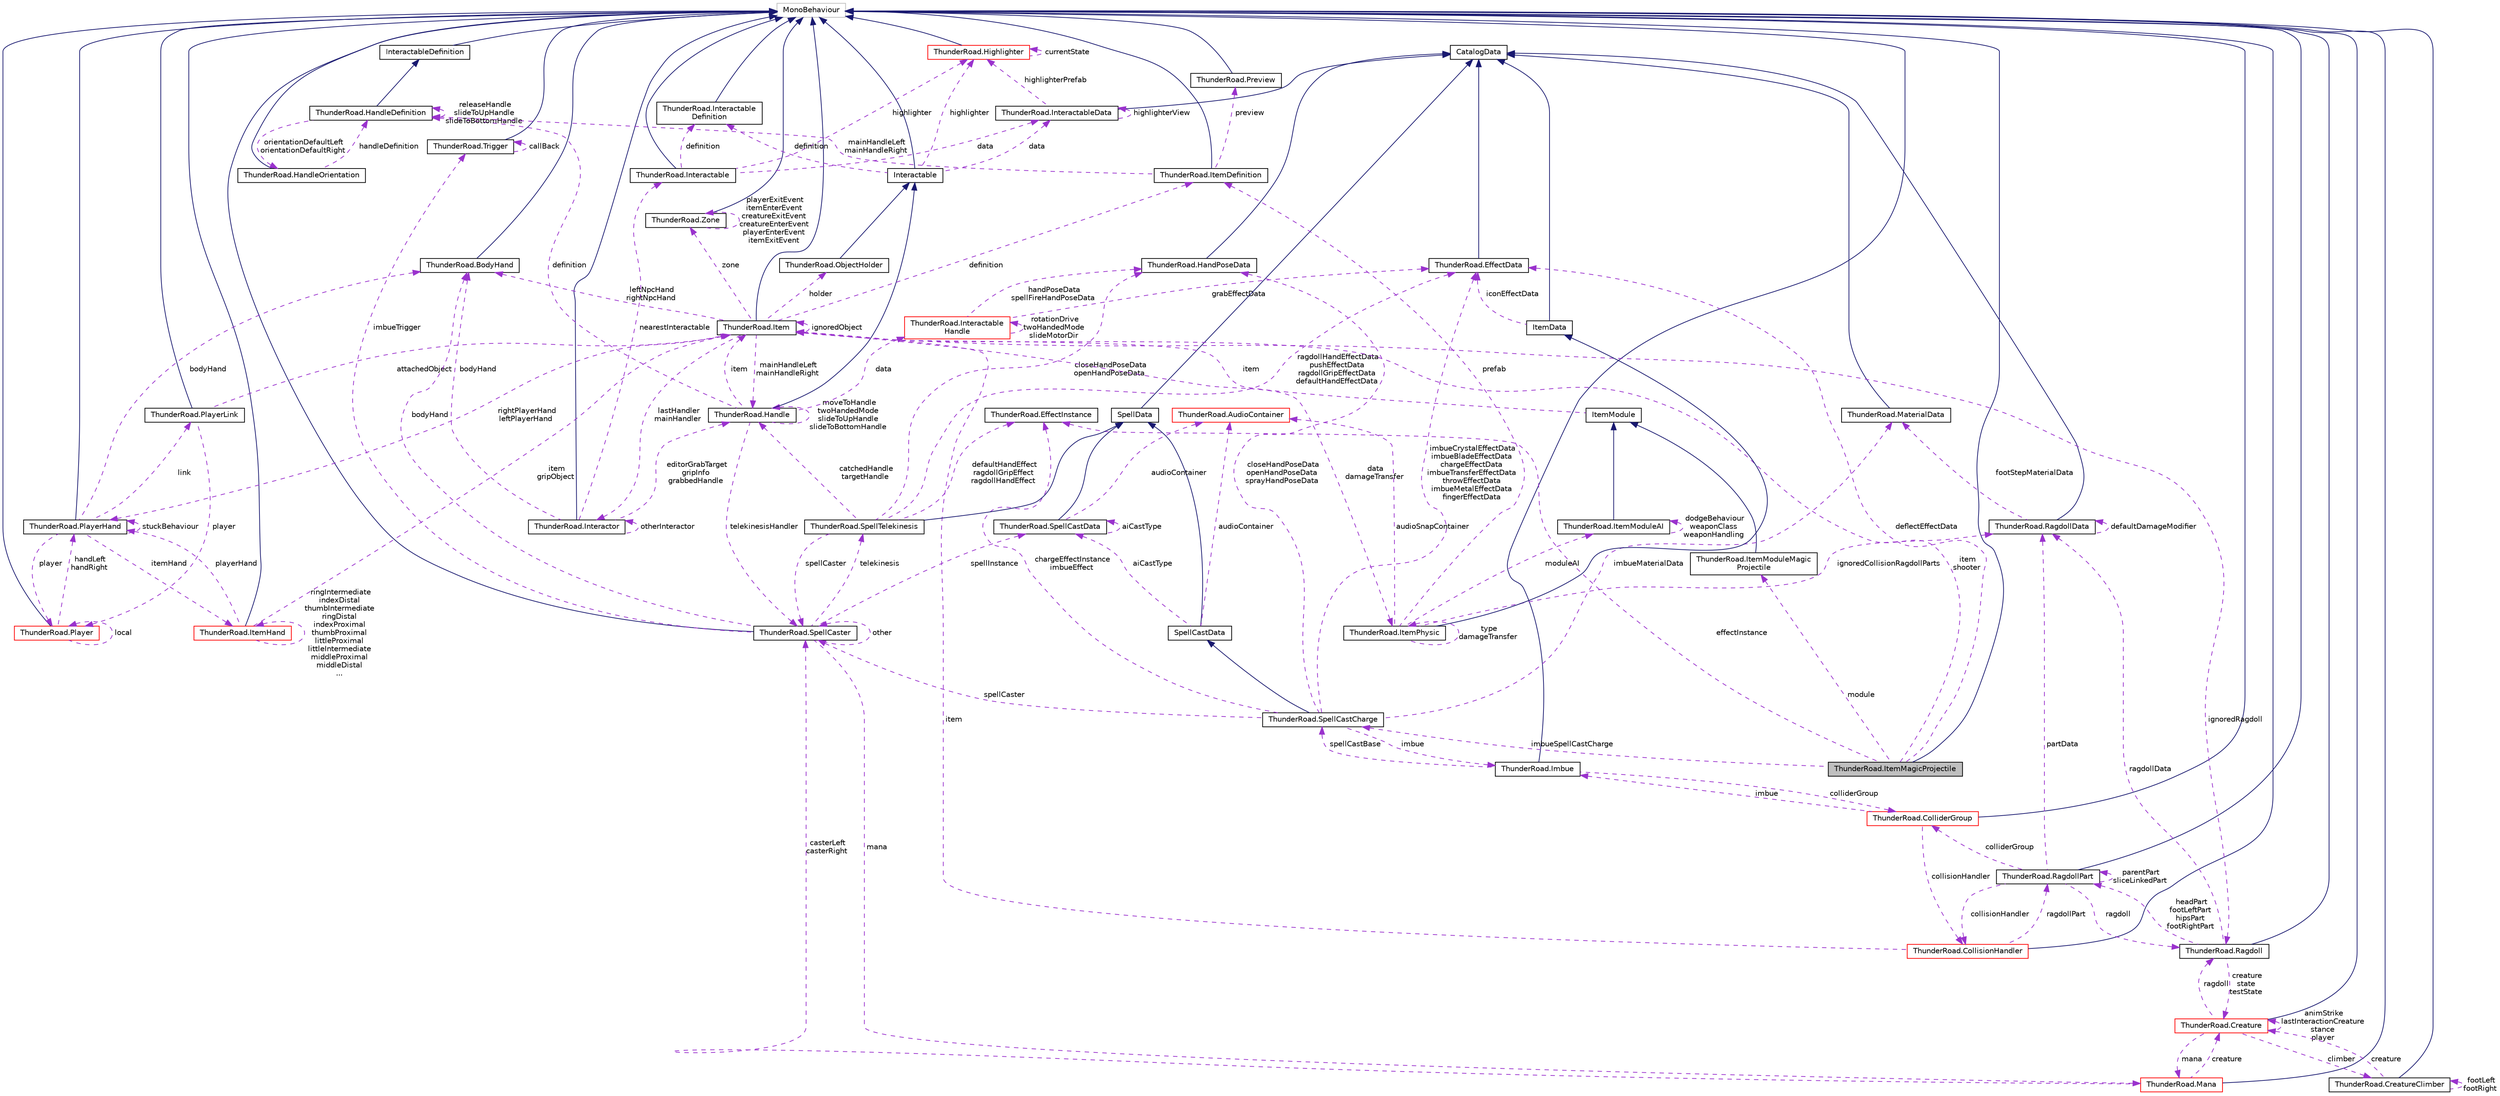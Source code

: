 digraph "ThunderRoad.ItemMagicProjectile"
{
 // LATEX_PDF_SIZE
  edge [fontname="Helvetica",fontsize="10",labelfontname="Helvetica",labelfontsize="10"];
  node [fontname="Helvetica",fontsize="10",shape=record];
  Node1 [label="ThunderRoad.ItemMagicProjectile",height=0.2,width=0.4,color="black", fillcolor="grey75", style="filled", fontcolor="black",tooltip="Class ItemMagicProjectile. Implements the UnityEngine.MonoBehaviour"];
  Node2 -> Node1 [dir="back",color="midnightblue",fontsize="10",style="solid",fontname="Helvetica"];
  Node2 [label="MonoBehaviour",height=0.2,width=0.4,color="grey75", fillcolor="white", style="filled",tooltip=" "];
  Node3 -> Node1 [dir="back",color="darkorchid3",fontsize="10",style="dashed",label=" deflectEffectData" ,fontname="Helvetica"];
  Node3 [label="ThunderRoad.EffectData",height=0.2,width=0.4,color="black", fillcolor="white", style="filled",URL="$class_thunder_road_1_1_effect_data.html",tooltip="Class EffectData. Implements the ThunderRoad.CatalogData"];
  Node4 -> Node3 [dir="back",color="midnightblue",fontsize="10",style="solid",fontname="Helvetica"];
  Node4 [label="CatalogData",height=0.2,width=0.4,color="black", fillcolor="white", style="filled",URL="$class_thunder_road_1_1_catalog_data.html",tooltip="Class CatalogData."];
  Node5 -> Node1 [dir="back",color="darkorchid3",fontsize="10",style="dashed",label=" effectInstance" ,fontname="Helvetica"];
  Node5 [label="ThunderRoad.EffectInstance",height=0.2,width=0.4,color="black", fillcolor="white", style="filled",URL="$class_thunder_road_1_1_effect_instance.html",tooltip="Class EffectInstance."];
  Node6 -> Node1 [dir="back",color="darkorchid3",fontsize="10",style="dashed",label=" module" ,fontname="Helvetica"];
  Node6 [label="ThunderRoad.ItemModuleMagic\lProjectile",height=0.2,width=0.4,color="black", fillcolor="white", style="filled",URL="$class_thunder_road_1_1_item_module_magic_projectile.html",tooltip="Class ItemModuleMagicProjectile. Implements the ThunderRoad.ItemModule"];
  Node7 -> Node6 [dir="back",color="midnightblue",fontsize="10",style="solid",fontname="Helvetica"];
  Node7 [label="ItemModule",height=0.2,width=0.4,color="black", fillcolor="white", style="filled",URL="$class_thunder_road_1_1_item_module.html",tooltip="Class ItemModule."];
  Node8 -> Node7 [dir="back",color="darkorchid3",fontsize="10",style="dashed",label=" item" ,fontname="Helvetica"];
  Node8 [label="ThunderRoad.Item",height=0.2,width=0.4,color="black", fillcolor="white", style="filled",URL="$class_thunder_road_1_1_item.html",tooltip="Class Item. Implements the UnityEngine.MonoBehaviour"];
  Node2 -> Node8 [dir="back",color="midnightblue",fontsize="10",style="solid",fontname="Helvetica"];
  Node9 -> Node8 [dir="back",color="darkorchid3",fontsize="10",style="dashed",label=" lastHandler\nmainHandler" ,fontname="Helvetica"];
  Node9 [label="ThunderRoad.Interactor",height=0.2,width=0.4,color="black", fillcolor="white", style="filled",URL="$class_thunder_road_1_1_interactor.html",tooltip="Class Interactor. Implements the UnityEngine.MonoBehaviour"];
  Node2 -> Node9 [dir="back",color="midnightblue",fontsize="10",style="solid",fontname="Helvetica"];
  Node9 -> Node9 [dir="back",color="darkorchid3",fontsize="10",style="dashed",label=" otherInteractor" ,fontname="Helvetica"];
  Node10 -> Node9 [dir="back",color="darkorchid3",fontsize="10",style="dashed",label=" editorGrabTarget\ngripInfo\ngrabbedHandle" ,fontname="Helvetica"];
  Node10 [label="ThunderRoad.Handle",height=0.2,width=0.4,color="black", fillcolor="white", style="filled",URL="$class_thunder_road_1_1_handle.html",tooltip="Class Handle. Implements the ThunderRoad.Interactable"];
  Node11 -> Node10 [dir="back",color="midnightblue",fontsize="10",style="solid",fontname="Helvetica"];
  Node11 [label="Interactable",height=0.2,width=0.4,color="black", fillcolor="white", style="filled",URL="$class_thunder_road_1_1_interactable.html",tooltip="Class Interactable. Implements the UnityEngine.MonoBehaviour"];
  Node2 -> Node11 [dir="back",color="midnightblue",fontsize="10",style="solid",fontname="Helvetica"];
  Node12 -> Node11 [dir="back",color="darkorchid3",fontsize="10",style="dashed",label=" highlighter" ,fontname="Helvetica"];
  Node12 [label="ThunderRoad.Highlighter",height=0.2,width=0.4,color="red", fillcolor="white", style="filled",URL="$class_thunder_road_1_1_highlighter.html",tooltip="Class Highlighter. Implements the UnityEngine.MonoBehaviour"];
  Node2 -> Node12 [dir="back",color="midnightblue",fontsize="10",style="solid",fontname="Helvetica"];
  Node12 -> Node12 [dir="back",color="darkorchid3",fontsize="10",style="dashed",label=" currentState" ,fontname="Helvetica"];
  Node15 -> Node11 [dir="back",color="darkorchid3",fontsize="10",style="dashed",label=" data" ,fontname="Helvetica"];
  Node15 [label="ThunderRoad.InteractableData",height=0.2,width=0.4,color="black", fillcolor="white", style="filled",URL="$class_thunder_road_1_1_interactable_data.html",tooltip="Class InteractableData. Implements the ThunderRoad.CatalogData"];
  Node4 -> Node15 [dir="back",color="midnightblue",fontsize="10",style="solid",fontname="Helvetica"];
  Node12 -> Node15 [dir="back",color="darkorchid3",fontsize="10",style="dashed",label=" highlighterPrefab" ,fontname="Helvetica"];
  Node15 -> Node15 [dir="back",color="darkorchid3",fontsize="10",style="dashed",label=" highlighterView" ,fontname="Helvetica"];
  Node16 -> Node11 [dir="back",color="darkorchid3",fontsize="10",style="dashed",label=" definition" ,fontname="Helvetica"];
  Node16 [label="ThunderRoad.Interactable\lDefinition",height=0.2,width=0.4,color="black", fillcolor="white", style="filled",URL="$class_thunder_road_1_1_interactable_definition.html",tooltip="Class InteractableDefinition. Implements the UnityEngine.MonoBehaviour"];
  Node2 -> Node16 [dir="back",color="midnightblue",fontsize="10",style="solid",fontname="Helvetica"];
  Node17 -> Node10 [dir="back",color="darkorchid3",fontsize="10",style="dashed",label=" definition" ,fontname="Helvetica"];
  Node17 [label="ThunderRoad.HandleDefinition",height=0.2,width=0.4,color="black", fillcolor="white", style="filled",URL="$class_thunder_road_1_1_handle_definition.html",tooltip="Class HandleDefinition. Implements the ThunderRoad.InteractableDefinition"];
  Node18 -> Node17 [dir="back",color="midnightblue",fontsize="10",style="solid",fontname="Helvetica"];
  Node18 [label="InteractableDefinition",height=0.2,width=0.4,color="black", fillcolor="white", style="filled",URL="$class_thunder_road_1_1_interactable_definition.html",tooltip="Class InteractableDefinition. Implements the UnityEngine.MonoBehaviour"];
  Node2 -> Node18 [dir="back",color="midnightblue",fontsize="10",style="solid",fontname="Helvetica"];
  Node19 -> Node17 [dir="back",color="darkorchid3",fontsize="10",style="dashed",label=" orientationDefaultLeft\norientationDefaultRight" ,fontname="Helvetica"];
  Node19 [label="ThunderRoad.HandleOrientation",height=0.2,width=0.4,color="black", fillcolor="white", style="filled",URL="$class_thunder_road_1_1_handle_orientation.html",tooltip="Class HandleOrientation. Implements the UnityEngine.MonoBehaviour"];
  Node2 -> Node19 [dir="back",color="midnightblue",fontsize="10",style="solid",fontname="Helvetica"];
  Node17 -> Node19 [dir="back",color="darkorchid3",fontsize="10",style="dashed",label=" handleDefinition" ,fontname="Helvetica"];
  Node17 -> Node17 [dir="back",color="darkorchid3",fontsize="10",style="dashed",label=" releaseHandle\nslideToUpHandle\nslideToBottomHandle" ,fontname="Helvetica"];
  Node20 -> Node10 [dir="back",color="darkorchid3",fontsize="10",style="dashed",label=" data" ,fontname="Helvetica"];
  Node20 [label="ThunderRoad.Interactable\lHandle",height=0.2,width=0.4,color="red", fillcolor="white", style="filled",URL="$class_thunder_road_1_1_interactable_handle.html",tooltip="Class InteractableHandle. Implements the ThunderRoad.InteractableData"];
  Node3 -> Node20 [dir="back",color="darkorchid3",fontsize="10",style="dashed",label=" grabEffectData" ,fontname="Helvetica"];
  Node20 -> Node20 [dir="back",color="darkorchid3",fontsize="10",style="dashed",label=" rotationDrive\ntwoHandedMode\nslideMotorDir" ,fontname="Helvetica"];
  Node22 -> Node20 [dir="back",color="darkorchid3",fontsize="10",style="dashed",label=" handPoseData\nspellFireHandPoseData" ,fontname="Helvetica"];
  Node22 [label="ThunderRoad.HandPoseData",height=0.2,width=0.4,color="black", fillcolor="white", style="filled",URL="$class_thunder_road_1_1_hand_pose_data.html",tooltip="Class HandPoseData. Implements the ThunderRoad.CatalogData"];
  Node4 -> Node22 [dir="back",color="midnightblue",fontsize="10",style="solid",fontname="Helvetica"];
  Node23 -> Node10 [dir="back",color="darkorchid3",fontsize="10",style="dashed",label=" telekinesisHandler" ,fontname="Helvetica"];
  Node23 [label="ThunderRoad.SpellCaster",height=0.2,width=0.4,color="black", fillcolor="white", style="filled",URL="$class_thunder_road_1_1_spell_caster.html",tooltip="Class SpellCaster. Implements the UnityEngine.MonoBehaviour"];
  Node2 -> Node23 [dir="back",color="midnightblue",fontsize="10",style="solid",fontname="Helvetica"];
  Node24 -> Node23 [dir="back",color="darkorchid3",fontsize="10",style="dashed",label=" telekinesis" ,fontname="Helvetica"];
  Node24 [label="ThunderRoad.SpellTelekinesis",height=0.2,width=0.4,color="black", fillcolor="white", style="filled",URL="$class_thunder_road_1_1_spell_telekinesis.html",tooltip="Class SpellTelekinesis. Implements the ThunderRoad.SpellData"];
  Node25 -> Node24 [dir="back",color="midnightblue",fontsize="10",style="solid",fontname="Helvetica"];
  Node25 [label="SpellData",height=0.2,width=0.4,color="black", fillcolor="white", style="filled",URL="$class_thunder_road_1_1_spell_data.html",tooltip="Class SpellData. Implements the ThunderRoad.CatalogData"];
  Node4 -> Node25 [dir="back",color="midnightblue",fontsize="10",style="solid",fontname="Helvetica"];
  Node3 -> Node24 [dir="back",color="darkorchid3",fontsize="10",style="dashed",label=" ragdollHandEffectData\npushEffectData\nragdollGripEffectData\ndefaultHandEffectData" ,fontname="Helvetica"];
  Node22 -> Node24 [dir="back",color="darkorchid3",fontsize="10",style="dashed",label=" closeHandPoseData\nopenHandPoseData" ,fontname="Helvetica"];
  Node23 -> Node24 [dir="back",color="darkorchid3",fontsize="10",style="dashed",label=" spellCaster" ,fontname="Helvetica"];
  Node10 -> Node24 [dir="back",color="darkorchid3",fontsize="10",style="dashed",label=" catchedHandle\ntargetHandle" ,fontname="Helvetica"];
  Node5 -> Node24 [dir="back",color="darkorchid3",fontsize="10",style="dashed",label=" defaultHandEffect\nragdollGripEffect\nragdollHandEffect" ,fontname="Helvetica"];
  Node23 -> Node23 [dir="back",color="darkorchid3",fontsize="10",style="dashed",label=" other" ,fontname="Helvetica"];
  Node26 -> Node23 [dir="back",color="darkorchid3",fontsize="10",style="dashed",label=" spellInstance" ,fontname="Helvetica"];
  Node26 [label="ThunderRoad.SpellCastData",height=0.2,width=0.4,color="black", fillcolor="white", style="filled",URL="$class_thunder_road_1_1_spell_cast_data.html",tooltip="Class SpellCastData. Implements the ThunderRoad.SpellData"];
  Node25 -> Node26 [dir="back",color="midnightblue",fontsize="10",style="solid",fontname="Helvetica"];
  Node27 -> Node26 [dir="back",color="darkorchid3",fontsize="10",style="dashed",label=" audioContainer" ,fontname="Helvetica"];
  Node27 [label="ThunderRoad.AudioContainer",height=0.2,width=0.4,color="red", fillcolor="white", style="filled",URL="$class_thunder_road_1_1_audio_container.html",tooltip="Class AudioContainer. Implements the UnityEngine.ScriptableObject"];
  Node26 -> Node26 [dir="back",color="darkorchid3",fontsize="10",style="dashed",label=" aiCastType" ,fontname="Helvetica"];
  Node29 -> Node23 [dir="back",color="darkorchid3",fontsize="10",style="dashed",label=" mana" ,fontname="Helvetica"];
  Node29 [label="ThunderRoad.Mana",height=0.2,width=0.4,color="red", fillcolor="white", style="filled",URL="$class_thunder_road_1_1_mana.html",tooltip="Class Mana. Implements the UnityEngine.MonoBehaviour"];
  Node2 -> Node29 [dir="back",color="midnightblue",fontsize="10",style="solid",fontname="Helvetica"];
  Node23 -> Node29 [dir="back",color="darkorchid3",fontsize="10",style="dashed",label=" casterLeft\ncasterRight" ,fontname="Helvetica"];
  Node31 -> Node29 [dir="back",color="darkorchid3",fontsize="10",style="dashed",label=" creature" ,fontname="Helvetica"];
  Node31 [label="ThunderRoad.Creature",height=0.2,width=0.4,color="red", fillcolor="white", style="filled",URL="$class_thunder_road_1_1_creature.html",tooltip="Class Creature. Implements the UnityEngine.MonoBehaviour"];
  Node2 -> Node31 [dir="back",color="midnightblue",fontsize="10",style="solid",fontname="Helvetica"];
  Node32 -> Node31 [dir="back",color="darkorchid3",fontsize="10",style="dashed",label=" climber" ,fontname="Helvetica"];
  Node32 [label="ThunderRoad.CreatureClimber",height=0.2,width=0.4,color="black", fillcolor="white", style="filled",URL="$class_thunder_road_1_1_creature_climber.html",tooltip="Class CreatureClimber. Implements the UnityEngine.MonoBehaviour"];
  Node2 -> Node32 [dir="back",color="midnightblue",fontsize="10",style="solid",fontname="Helvetica"];
  Node32 -> Node32 [dir="back",color="darkorchid3",fontsize="10",style="dashed",label=" footLeft\nfootRight" ,fontname="Helvetica"];
  Node31 -> Node32 [dir="back",color="darkorchid3",fontsize="10",style="dashed",label=" creature" ,fontname="Helvetica"];
  Node59 -> Node31 [dir="back",color="darkorchid3",fontsize="10",style="dashed",label=" ragdoll" ,fontname="Helvetica"];
  Node59 [label="ThunderRoad.Ragdoll",height=0.2,width=0.4,color="black", fillcolor="white", style="filled",URL="$class_thunder_road_1_1_ragdoll.html",tooltip="Class Ragdoll. Implements the UnityEngine.MonoBehaviour"];
  Node2 -> Node59 [dir="back",color="midnightblue",fontsize="10",style="solid",fontname="Helvetica"];
  Node39 -> Node59 [dir="back",color="darkorchid3",fontsize="10",style="dashed",label=" ragdollData" ,fontname="Helvetica"];
  Node39 [label="ThunderRoad.RagdollData",height=0.2,width=0.4,color="black", fillcolor="white", style="filled",URL="$class_thunder_road_1_1_ragdoll_data.html",tooltip="Class RagdollData. Implements the ThunderRoad.CatalogData"];
  Node4 -> Node39 [dir="back",color="midnightblue",fontsize="10",style="solid",fontname="Helvetica"];
  Node40 -> Node39 [dir="back",color="darkorchid3",fontsize="10",style="dashed",label=" footStepMaterialData" ,fontname="Helvetica"];
  Node40 [label="ThunderRoad.MaterialData",height=0.2,width=0.4,color="black", fillcolor="white", style="filled",URL="$class_thunder_road_1_1_material_data.html",tooltip="Class MaterialData. Implements the ThunderRoad.CatalogData"];
  Node4 -> Node40 [dir="back",color="midnightblue",fontsize="10",style="solid",fontname="Helvetica"];
  Node39 -> Node39 [dir="back",color="darkorchid3",fontsize="10",style="dashed",label=" defaultDamageModifier" ,fontname="Helvetica"];
  Node60 -> Node59 [dir="back",color="darkorchid3",fontsize="10",style="dashed",label=" headPart\nfootLeftPart\nhipsPart\nfootRightPart" ,fontname="Helvetica"];
  Node60 [label="ThunderRoad.RagdollPart",height=0.2,width=0.4,color="black", fillcolor="white", style="filled",URL="$class_thunder_road_1_1_ragdoll_part.html",tooltip="Class RagdollPart. Implements the UnityEngine.MonoBehaviour"];
  Node2 -> Node60 [dir="back",color="midnightblue",fontsize="10",style="solid",fontname="Helvetica"];
  Node61 -> Node60 [dir="back",color="darkorchid3",fontsize="10",style="dashed",label=" collisionHandler" ,fontname="Helvetica"];
  Node61 [label="ThunderRoad.CollisionHandler",height=0.2,width=0.4,color="red", fillcolor="white", style="filled",URL="$class_thunder_road_1_1_collision_handler.html",tooltip="Class CollisionHandler. Implements the UnityEngine.MonoBehaviour"];
  Node2 -> Node61 [dir="back",color="midnightblue",fontsize="10",style="solid",fontname="Helvetica"];
  Node60 -> Node61 [dir="back",color="darkorchid3",fontsize="10",style="dashed",label=" ragdollPart" ,fontname="Helvetica"];
  Node8 -> Node61 [dir="back",color="darkorchid3",fontsize="10",style="dashed",label=" item" ,fontname="Helvetica"];
  Node39 -> Node60 [dir="back",color="darkorchid3",fontsize="10",style="dashed",label=" partData" ,fontname="Helvetica"];
  Node60 -> Node60 [dir="back",color="darkorchid3",fontsize="10",style="dashed",label=" parentPart\nsliceLinkedPart" ,fontname="Helvetica"];
  Node59 -> Node60 [dir="back",color="darkorchid3",fontsize="10",style="dashed",label=" ragdoll" ,fontname="Helvetica"];
  Node63 -> Node60 [dir="back",color="darkorchid3",fontsize="10",style="dashed",label=" colliderGroup" ,fontname="Helvetica"];
  Node63 [label="ThunderRoad.ColliderGroup",height=0.2,width=0.4,color="red", fillcolor="white", style="filled",URL="$class_thunder_road_1_1_collider_group.html",tooltip="Class ColliderGroup. Implements the UnityEngine.MonoBehaviour"];
  Node2 -> Node63 [dir="back",color="midnightblue",fontsize="10",style="solid",fontname="Helvetica"];
  Node61 -> Node63 [dir="back",color="darkorchid3",fontsize="10",style="dashed",label=" collisionHandler" ,fontname="Helvetica"];
  Node65 -> Node63 [dir="back",color="darkorchid3",fontsize="10",style="dashed",label=" imbue" ,fontname="Helvetica"];
  Node65 [label="ThunderRoad.Imbue",height=0.2,width=0.4,color="black", fillcolor="white", style="filled",URL="$class_thunder_road_1_1_imbue.html",tooltip="Class Imbue. Implements the UnityEngine.MonoBehaviour"];
  Node2 -> Node65 [dir="back",color="midnightblue",fontsize="10",style="solid",fontname="Helvetica"];
  Node63 -> Node65 [dir="back",color="darkorchid3",fontsize="10",style="dashed",label=" colliderGroup" ,fontname="Helvetica"];
  Node66 -> Node65 [dir="back",color="darkorchid3",fontsize="10",style="dashed",label=" spellCastBase" ,fontname="Helvetica"];
  Node66 [label="ThunderRoad.SpellCastCharge",height=0.2,width=0.4,color="black", fillcolor="white", style="filled",URL="$class_thunder_road_1_1_spell_cast_charge.html",tooltip="Class SpellCastCharge. Implements the ThunderRoad.SpellCastData"];
  Node67 -> Node66 [dir="back",color="midnightblue",fontsize="10",style="solid",fontname="Helvetica"];
  Node67 [label="SpellCastData",height=0.2,width=0.4,color="black", fillcolor="white", style="filled",URL="$class_thunder_road_1_1_spell_cast_data.html",tooltip="Class SpellCastData. Implements the ThunderRoad.SpellData"];
  Node25 -> Node67 [dir="back",color="midnightblue",fontsize="10",style="solid",fontname="Helvetica"];
  Node27 -> Node67 [dir="back",color="darkorchid3",fontsize="10",style="dashed",label=" audioContainer" ,fontname="Helvetica"];
  Node26 -> Node67 [dir="back",color="darkorchid3",fontsize="10",style="dashed",label=" aiCastType" ,fontname="Helvetica"];
  Node40 -> Node66 [dir="back",color="darkorchid3",fontsize="10",style="dashed",label=" imbueMaterialData" ,fontname="Helvetica"];
  Node3 -> Node66 [dir="back",color="darkorchid3",fontsize="10",style="dashed",label=" imbueCrystalEffectData\nimbueBladeEffectData\nchargeEffectData\nimbueTransferEffectData\nthrowEffectData\nimbueMetalEffectData\nfingerEffectData" ,fontname="Helvetica"];
  Node22 -> Node66 [dir="back",color="darkorchid3",fontsize="10",style="dashed",label=" closeHandPoseData\nopenHandPoseData\nsprayHandPoseData" ,fontname="Helvetica"];
  Node23 -> Node66 [dir="back",color="darkorchid3",fontsize="10",style="dashed",label=" spellCaster" ,fontname="Helvetica"];
  Node65 -> Node66 [dir="back",color="darkorchid3",fontsize="10",style="dashed",label=" imbue" ,fontname="Helvetica"];
  Node5 -> Node66 [dir="back",color="darkorchid3",fontsize="10",style="dashed",label=" chargeEffectInstance\nimbueEffect" ,fontname="Helvetica"];
  Node31 -> Node59 [dir="back",color="darkorchid3",fontsize="10",style="dashed",label=" creature\nstate\ntestState" ,fontname="Helvetica"];
  Node31 -> Node31 [dir="back",color="darkorchid3",fontsize="10",style="dashed",label=" animStrike\nlastInteractionCreature\nstance\nplayer" ,fontname="Helvetica"];
  Node29 -> Node31 [dir="back",color="darkorchid3",fontsize="10",style="dashed",label=" mana" ,fontname="Helvetica"];
  Node86 -> Node23 [dir="back",color="darkorchid3",fontsize="10",style="dashed",label=" imbueTrigger" ,fontname="Helvetica"];
  Node86 [label="ThunderRoad.Trigger",height=0.2,width=0.4,color="black", fillcolor="white", style="filled",URL="$class_thunder_road_1_1_trigger.html",tooltip="Class Trigger. Implements the UnityEngine.MonoBehaviour"];
  Node2 -> Node86 [dir="back",color="midnightblue",fontsize="10",style="solid",fontname="Helvetica"];
  Node86 -> Node86 [dir="back",color="darkorchid3",fontsize="10",style="dashed",label=" callBack" ,fontname="Helvetica"];
  Node50 -> Node23 [dir="back",color="darkorchid3",fontsize="10",style="dashed",label=" bodyHand" ,fontname="Helvetica"];
  Node50 [label="ThunderRoad.BodyHand",height=0.2,width=0.4,color="black", fillcolor="white", style="filled",URL="$class_thunder_road_1_1_body_hand.html",tooltip="Class BodyHand. Implements the UnityEngine.MonoBehaviour"];
  Node2 -> Node50 [dir="back",color="midnightblue",fontsize="10",style="solid",fontname="Helvetica"];
  Node10 -> Node10 [dir="back",color="darkorchid3",fontsize="10",style="dashed",label=" moveToHandle\ntwoHandedMode\nslideToUpHandle\nslideToBottomHandle" ,fontname="Helvetica"];
  Node8 -> Node10 [dir="back",color="darkorchid3",fontsize="10",style="dashed",label=" item" ,fontname="Helvetica"];
  Node87 -> Node9 [dir="back",color="darkorchid3",fontsize="10",style="dashed",label=" nearestInteractable" ,fontname="Helvetica"];
  Node87 [label="ThunderRoad.Interactable",height=0.2,width=0.4,color="black", fillcolor="white", style="filled",URL="$class_thunder_road_1_1_interactable.html",tooltip="Class Interactable. Implements the UnityEngine.MonoBehaviour"];
  Node2 -> Node87 [dir="back",color="midnightblue",fontsize="10",style="solid",fontname="Helvetica"];
  Node12 -> Node87 [dir="back",color="darkorchid3",fontsize="10",style="dashed",label=" highlighter" ,fontname="Helvetica"];
  Node15 -> Node87 [dir="back",color="darkorchid3",fontsize="10",style="dashed",label=" data" ,fontname="Helvetica"];
  Node16 -> Node87 [dir="back",color="darkorchid3",fontsize="10",style="dashed",label=" definition" ,fontname="Helvetica"];
  Node50 -> Node9 [dir="back",color="darkorchid3",fontsize="10",style="dashed",label=" bodyHand" ,fontname="Helvetica"];
  Node88 -> Node8 [dir="back",color="darkorchid3",fontsize="10",style="dashed",label=" definition" ,fontname="Helvetica"];
  Node88 [label="ThunderRoad.ItemDefinition",height=0.2,width=0.4,color="black", fillcolor="white", style="filled",URL="$class_thunder_road_1_1_item_definition.html",tooltip="Class ItemDefinition. Implements the UnityEngine.MonoBehaviour"];
  Node2 -> Node88 [dir="back",color="midnightblue",fontsize="10",style="solid",fontname="Helvetica"];
  Node17 -> Node88 [dir="back",color="darkorchid3",fontsize="10",style="dashed",label=" mainHandleLeft\nmainHandleRight" ,fontname="Helvetica"];
  Node89 -> Node88 [dir="back",color="darkorchid3",fontsize="10",style="dashed",label=" preview" ,fontname="Helvetica"];
  Node89 [label="ThunderRoad.Preview",height=0.2,width=0.4,color="black", fillcolor="white", style="filled",URL="$class_thunder_road_1_1_preview.html",tooltip="Class Preview. Implements the UnityEngine.MonoBehaviour"];
  Node2 -> Node89 [dir="back",color="midnightblue",fontsize="10",style="solid",fontname="Helvetica"];
  Node59 -> Node8 [dir="back",color="darkorchid3",fontsize="10",style="dashed",label=" ignoredRagdoll" ,fontname="Helvetica"];
  Node90 -> Node8 [dir="back",color="darkorchid3",fontsize="10",style="dashed",label=" data\ndamageTransfer" ,fontname="Helvetica"];
  Node90 [label="ThunderRoad.ItemPhysic",height=0.2,width=0.4,color="black", fillcolor="white", style="filled",URL="$class_thunder_road_1_1_item_physic.html",tooltip="Class ItemPhysic. Implements the ThunderRoad.ItemData"];
  Node91 -> Node90 [dir="back",color="midnightblue",fontsize="10",style="solid",fontname="Helvetica"];
  Node91 [label="ItemData",height=0.2,width=0.4,color="black", fillcolor="white", style="filled",URL="$class_thunder_road_1_1_item_data.html",tooltip="Class ItemData. Implements the ThunderRoad.CatalogData"];
  Node4 -> Node91 [dir="back",color="midnightblue",fontsize="10",style="solid",fontname="Helvetica"];
  Node3 -> Node91 [dir="back",color="darkorchid3",fontsize="10",style="dashed",label=" iconEffectData" ,fontname="Helvetica"];
  Node39 -> Node90 [dir="back",color="darkorchid3",fontsize="10",style="dashed",label=" ignoredCollisionRagdollParts" ,fontname="Helvetica"];
  Node88 -> Node90 [dir="back",color="darkorchid3",fontsize="10",style="dashed",label=" prefab" ,fontname="Helvetica"];
  Node27 -> Node90 [dir="back",color="darkorchid3",fontsize="10",style="dashed",label=" audioSnapContainer" ,fontname="Helvetica"];
  Node90 -> Node90 [dir="back",color="darkorchid3",fontsize="10",style="dashed",label=" type\ndamageTransfer" ,fontname="Helvetica"];
  Node92 -> Node90 [dir="back",color="darkorchid3",fontsize="10",style="dashed",label=" moduleAI" ,fontname="Helvetica"];
  Node92 [label="ThunderRoad.ItemModuleAI",height=0.2,width=0.4,color="black", fillcolor="white", style="filled",URL="$class_thunder_road_1_1_item_module_a_i.html",tooltip="Class ItemModuleAI. Implements the ThunderRoad.ItemModule"];
  Node7 -> Node92 [dir="back",color="midnightblue",fontsize="10",style="solid",fontname="Helvetica"];
  Node92 -> Node92 [dir="back",color="darkorchid3",fontsize="10",style="dashed",label=" dodgeBehaviour\nweaponClass\nweaponHandling" ,fontname="Helvetica"];
  Node93 -> Node8 [dir="back",color="darkorchid3",fontsize="10",style="dashed",label=" holder" ,fontname="Helvetica"];
  Node93 [label="ThunderRoad.ObjectHolder",height=0.2,width=0.4,color="black", fillcolor="white", style="filled",URL="$class_thunder_road_1_1_object_holder.html",tooltip="Class ObjectHolder. Implements the ThunderRoad.Interactable"];
  Node11 -> Node93 [dir="back",color="midnightblue",fontsize="10",style="solid",fontname="Helvetica"];
  Node10 -> Node8 [dir="back",color="darkorchid3",fontsize="10",style="dashed",label=" mainHandleLeft\nmainHandleRight" ,fontname="Helvetica"];
  Node8 -> Node8 [dir="back",color="darkorchid3",fontsize="10",style="dashed",label=" ignoredObject" ,fontname="Helvetica"];
  Node94 -> Node8 [dir="back",color="darkorchid3",fontsize="10",style="dashed",label=" zone" ,fontname="Helvetica"];
  Node94 [label="ThunderRoad.Zone",height=0.2,width=0.4,color="black", fillcolor="white", style="filled",URL="$class_thunder_road_1_1_zone.html",tooltip="Class Zone. Implements the UnityEngine.MonoBehaviour"];
  Node2 -> Node94 [dir="back",color="midnightblue",fontsize="10",style="solid",fontname="Helvetica"];
  Node94 -> Node94 [dir="back",color="darkorchid3",fontsize="10",style="dashed",label=" playerExitEvent\nitemEnterEvent\ncreatureExitEvent\ncreatureEnterEvent\nplayerEnterEvent\nitemExitEvent" ,fontname="Helvetica"];
  Node50 -> Node8 [dir="back",color="darkorchid3",fontsize="10",style="dashed",label=" leftNpcHand\nrightNpcHand" ,fontname="Helvetica"];
  Node53 -> Node8 [dir="back",color="darkorchid3",fontsize="10",style="dashed",label=" rightPlayerHand\nleftPlayerHand" ,fontname="Helvetica"];
  Node53 [label="ThunderRoad.PlayerHand",height=0.2,width=0.4,color="black", fillcolor="white", style="filled",URL="$class_thunder_road_1_1_player_hand.html",tooltip="Class PlayerHand. Implements the UnityEngine.MonoBehaviour"];
  Node2 -> Node53 [dir="back",color="midnightblue",fontsize="10",style="solid",fontname="Helvetica"];
  Node44 -> Node53 [dir="back",color="darkorchid3",fontsize="10",style="dashed",label=" player" ,fontname="Helvetica"];
  Node44 [label="ThunderRoad.Player",height=0.2,width=0.4,color="red", fillcolor="white", style="filled",URL="$class_thunder_road_1_1_player.html",tooltip="Class Player. Implements the UnityEngine.MonoBehaviour"];
  Node2 -> Node44 [dir="back",color="midnightblue",fontsize="10",style="solid",fontname="Helvetica"];
  Node44 -> Node44 [dir="back",color="darkorchid3",fontsize="10",style="dashed",label=" local" ,fontname="Helvetica"];
  Node53 -> Node44 [dir="back",color="darkorchid3",fontsize="10",style="dashed",label=" handLeft\nhandRight" ,fontname="Helvetica"];
  Node54 -> Node53 [dir="back",color="darkorchid3",fontsize="10",style="dashed",label=" link" ,fontname="Helvetica"];
  Node54 [label="ThunderRoad.PlayerLink",height=0.2,width=0.4,color="black", fillcolor="white", style="filled",URL="$class_thunder_road_1_1_player_link.html",tooltip="Class PlayerLink. Implements the UnityEngine.MonoBehaviour"];
  Node2 -> Node54 [dir="back",color="midnightblue",fontsize="10",style="solid",fontname="Helvetica"];
  Node44 -> Node54 [dir="back",color="darkorchid3",fontsize="10",style="dashed",label=" player" ,fontname="Helvetica"];
  Node8 -> Node54 [dir="back",color="darkorchid3",fontsize="10",style="dashed",label=" attachedObject" ,fontname="Helvetica"];
  Node55 -> Node53 [dir="back",color="darkorchid3",fontsize="10",style="dashed",label=" itemHand" ,fontname="Helvetica"];
  Node55 [label="ThunderRoad.ItemHand",height=0.2,width=0.4,color="red", fillcolor="white", style="filled",URL="$class_thunder_road_1_1_item_hand.html",tooltip="Class ItemHand. Implements the UnityEngine.MonoBehaviour"];
  Node2 -> Node55 [dir="back",color="midnightblue",fontsize="10",style="solid",fontname="Helvetica"];
  Node55 -> Node55 [dir="back",color="darkorchid3",fontsize="10",style="dashed",label=" ringIntermediate\nindexDistal\nthumbIntermediate\nringDistal\nindexProximal\nthumbProximal\nlittleProximal\nlittleIntermediate\nmiddleProximal\nmiddleDistal\n..." ,fontname="Helvetica"];
  Node8 -> Node55 [dir="back",color="darkorchid3",fontsize="10",style="dashed",label=" item\ngripObject" ,fontname="Helvetica"];
  Node53 -> Node55 [dir="back",color="darkorchid3",fontsize="10",style="dashed",label=" playerHand" ,fontname="Helvetica"];
  Node50 -> Node53 [dir="back",color="darkorchid3",fontsize="10",style="dashed",label=" bodyHand" ,fontname="Helvetica"];
  Node53 -> Node53 [dir="back",color="darkorchid3",fontsize="10",style="dashed",label=" stuckBehaviour" ,fontname="Helvetica"];
  Node8 -> Node1 [dir="back",color="darkorchid3",fontsize="10",style="dashed",label=" item\nshooter" ,fontname="Helvetica"];
  Node66 -> Node1 [dir="back",color="darkorchid3",fontsize="10",style="dashed",label=" imbueSpellCastCharge" ,fontname="Helvetica"];
}
